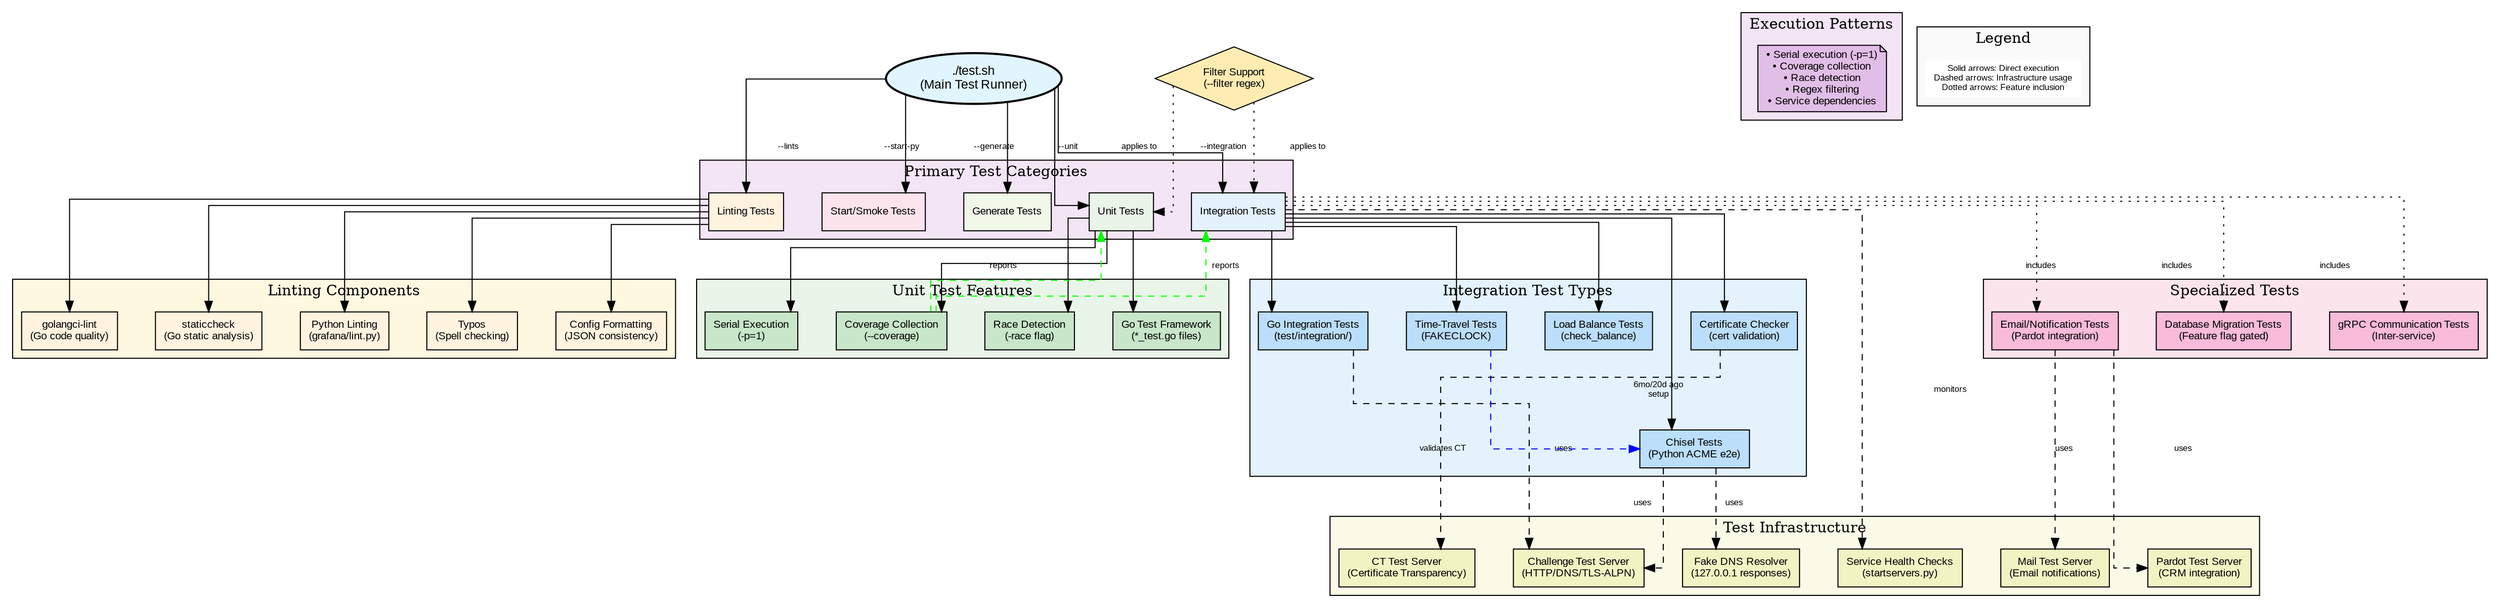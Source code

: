 digraph BoulderTests {
    // Graph configuration
    graph [rankdir=TB, splines=ortho, nodesep=0.5, ranksep=0.8]
    node [shape=box, style=filled, fontname="Arial", fontsize=10]
    edge [fontname="Arial", fontsize=8]

    // Main test entry point
    testsh [label="./test.sh\n(Main Test Runner)", fillcolor="#e1f5fe", shape=ellipse, fontsize=12, style="filled,bold"]

    // Primary test categories
    subgraph cluster_main {
        label="Primary Test Categories"
        style=filled
        fillcolor="#f3e5f5"
        
        lints [label="Linting Tests", fillcolor="#fff3e0"]
        unit [label="Unit Tests", fillcolor="#e8f5e8"]
        integration [label="Integration Tests", fillcolor="#e3f2fd"]
        start [label="Start/Smoke Tests", fillcolor="#fce4ec"]
        generate [label="Generate Tests", fillcolor="#f1f8e9"]
    }

    // Linting test components
    subgraph cluster_lint {
        label="Linting Components"
        style=filled
        fillcolor="#fff8e1"
        
        golangci [label="golangci-lint\n(Go code quality)", fillcolor="#fff3e0"]
        staticcheck [label="staticcheck\n(Go static analysis)", fillcolor="#fff3e0"]
        pylint [label="Python Linting\n(grafana/lint.py)", fillcolor="#fff3e0"]
        typos [label="Typos\n(Spell checking)", fillcolor="#fff3e0"]
        configfmt [label="Config Formatting\n(JSON consistency)", fillcolor="#fff3e0"]
    }

    // Unit test components
    subgraph cluster_unit {
        label="Unit Test Features"
        style=filled
        fillcolor="#e8f5e8"
        
        gotest [label="Go Test Framework\n(*_test.go files)", fillcolor="#c8e6c9"]
        coverage [label="Coverage Collection\n(--coverage)", fillcolor="#c8e6c9"]
        race [label="Race Detection\n(-race flag)", fillcolor="#c8e6c9"]
        serial [label="Serial Execution\n(-p=1)", fillcolor="#c8e6c9"]
    }

    // Integration test components
    subgraph cluster_integration {
        label="Integration Test Types"
        style=filled
        fillcolor="#e3f2fd"
        
        chisel [label="Chisel Tests\n(Python ACME e2e)", fillcolor="#bbdefb"]
        goint [label="Go Integration Tests\n(test/integration/)", fillcolor="#bbdefb"]
        timetravel [label="Time-Travel Tests\n(FAKECLOCK)", fillcolor="#bbdefb"]
        loadbalance [label="Load Balance Tests\n(check_balance)", fillcolor="#bbdefb"]
        certchecker [label="Certificate Checker\n(cert validation)", fillcolor="#bbdefb"]
    }

    // Test infrastructure services
    subgraph cluster_infra {
        label="Test Infrastructure"
        style=filled
        fillcolor="#f9fbe7"
        
        challtestsrv [label="Challenge Test Server\n(HTTP/DNS/TLS-ALPN)", fillcolor="#f0f4c3"]
        cttestsrv [label="CT Test Server\n(Certificate Transparency)", fillcolor="#f0f4c3"]
        mailtestsrv [label="Mail Test Server\n(Email notifications)", fillcolor="#f0f4c3"]
        pardottestsrv [label="Pardot Test Server\n(CRM integration)", fillcolor="#f0f4c3"]
        fakedns [label="Fake DNS Resolver\n(127.0.0.1 responses)", fillcolor="#f0f4c3"]
        healthcheck [label="Service Health Checks\n(startservers.py)", fillcolor="#f0f4c3"]
    }

    // Specialized test types
    subgraph cluster_special {
        label="Specialized Tests"
        style=filled
        fillcolor="#fce4ec"
        
        dbmigration [label="Database Migration Tests\n(Feature flag gated)", fillcolor="#f8bbd9"]
        grpccomm [label="gRPC Communication Tests\n(Inter-service)", fillcolor="#f8bbd9"]
        emailnotif [label="Email/Notification Tests\n(Pardot integration)", fillcolor="#f8bbd9"]
    }

    // Main flow connections
    testsh -> lints [label="--lints"]
    testsh -> unit [label="--unit"]
    testsh -> integration [label="--integration"]
    testsh -> start [label="--start-py"]
    testsh -> generate [label="--generate"]

    // Linting connections
    lints -> golangci
    lints -> staticcheck
    lints -> pylint
    lints -> typos
    lints -> configfmt

    // Unit test connections
    unit -> gotest
    unit -> coverage
    unit -> race
    unit -> serial

    // Integration test connections
    integration -> chisel
    integration -> goint
    integration -> timetravel
    integration -> loadbalance
    integration -> certchecker

    // Infrastructure dependencies
    chisel -> challtestsrv [style=dashed, label="uses"]
    chisel -> fakedns [style=dashed, label="uses"]
    goint -> challtestsrv [style=dashed, label="uses"]
    integration -> healthcheck [style=dashed, label="monitors"]
    
    certchecker -> cttestsrv [style=dashed, label="validates CT"]
    emailnotif -> mailtestsrv [style=dashed, label="uses"]
    emailnotif -> pardottestsrv [style=dashed, label="uses"]

    // Special test relationships
    integration -> dbmigration [style=dotted, label="includes"]
    integration -> grpccomm [style=dotted, label="includes"]
    integration -> emailnotif [style=dotted, label="includes"]

    // Time travel setup
    timetravel -> chisel [style=dashed, color=blue, label="6mo/20d ago\nsetup"]

    // Coverage flows
    coverage -> unit [style=dashed, color=green, label="reports"]
    coverage -> integration [style=dashed, color=green, label="reports"]

    // Filter support
    filter [label="Filter Support\n(--filter regex)", fillcolor="#ffecb3", shape=diamond]
    filter -> unit [style=dotted, label="applies to"]
    filter -> integration [style=dotted, label="applies to"]

    // Execution patterns
    subgraph cluster_patterns {
        label="Execution Patterns"
        style=filled
        fillcolor="#f3e5f5"
        
        patterns [label="• Serial execution (-p=1)\n• Coverage collection\n• Race detection\n• Regex filtering\n• Service dependencies", 
                 fillcolor="#e1bee7", shape=note]
    }

    // Legend
    subgraph cluster_legend {
        label="Legend"
        style=filled
        fillcolor="#fafafa"
        
        legend [label="Solid arrows: Direct execution\nDashed arrows: Infrastructure usage\nDotted arrows: Feature inclusion", 
               fillcolor="#ffffff", shape=plaintext, fontsize=8]
    }
}